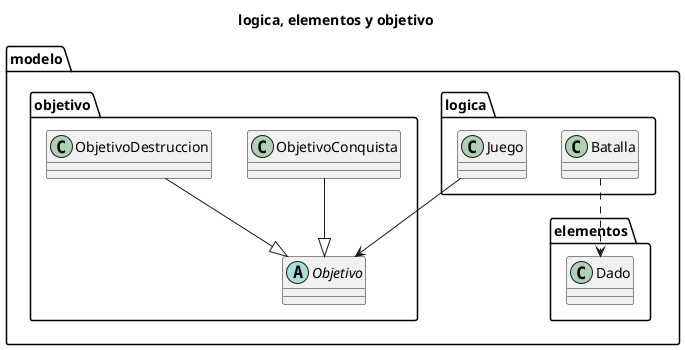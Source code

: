 @startuml
title logica, elementos y objetivo

package modelo {
    package logica {
        class Batalla
        class Juego
    }

    package elementos {
        class Dado
    }

    package objetivo {
        abstract class Objetivo
        class ObjetivoConquista
        class ObjetivoDestruccion
    }

    Batalla ..> Dado
    Juego --> Objetivo
    ObjetivoConquista --|> Objetivo
    ObjetivoDestruccion --|> Objetivo
}

@enduml